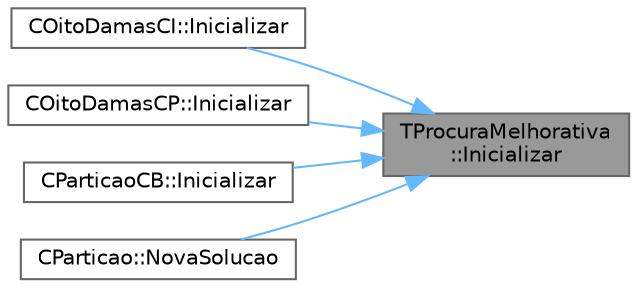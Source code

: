 digraph "TProcuraMelhorativa::Inicializar"
{
 // LATEX_PDF_SIZE
  bgcolor="transparent";
  edge [fontname=Helvetica,fontsize=10,labelfontname=Helvetica,labelfontsize=10];
  node [fontname=Helvetica,fontsize=10,shape=box,height=0.2,width=0.4];
  rankdir="RL";
  Node1 [id="Node000001",label="TProcuraMelhorativa\l::Inicializar",height=0.2,width=0.4,color="gray40", fillcolor="grey60", style="filled", fontcolor="black",tooltip="Inicializar a instância. No final, chamar NovaSolucao() para inicializar o estado."];
  Node1 -> Node2 [id="edge1_Node000001_Node000002",dir="back",color="steelblue1",style="solid",tooltip=" "];
  Node2 [id="Node000002",label="COitoDamasCI::Inicializar",height=0.2,width=0.4,color="grey40", fillcolor="white", style="filled",URL="$classCOitoDamasCI.html#a5c4340c008bd04f699951906166d19f2",tooltip="Coloca o objecto no estado inicial da procura."];
  Node1 -> Node3 [id="edge2_Node000001_Node000003",dir="back",color="steelblue1",style="solid",tooltip=" "];
  Node3 [id="Node000003",label="COitoDamasCP::Inicializar",height=0.2,width=0.4,color="grey40", fillcolor="white", style="filled",URL="$classCOitoDamasCP.html#a2a92076021aec98b8780677316c0a05b",tooltip="Coloca o objecto no estado inicial da procura."];
  Node1 -> Node4 [id="edge3_Node000001_Node000004",dir="back",color="steelblue1",style="solid",tooltip=" "];
  Node4 [id="Node000004",label="CParticaoCB::Inicializar",height=0.2,width=0.4,color="grey40", fillcolor="white", style="filled",URL="$classCParticaoCB.html#a9feb5f17582cdd0d70463072dc72d2ed",tooltip="Coloca o objecto no estado inicial da procura."];
  Node1 -> Node5 [id="edge4_Node000001_Node000005",dir="back",color="steelblue1",style="solid",tooltip=" "];
  Node5 [id="Node000005",label="CParticao::NovaSolucao",height=0.2,width=0.4,color="grey40", fillcolor="white", style="filled",URL="$classCParticao.html#a82ac73218fe065f106b5b1d3162637a1",tooltip=" "];
}
